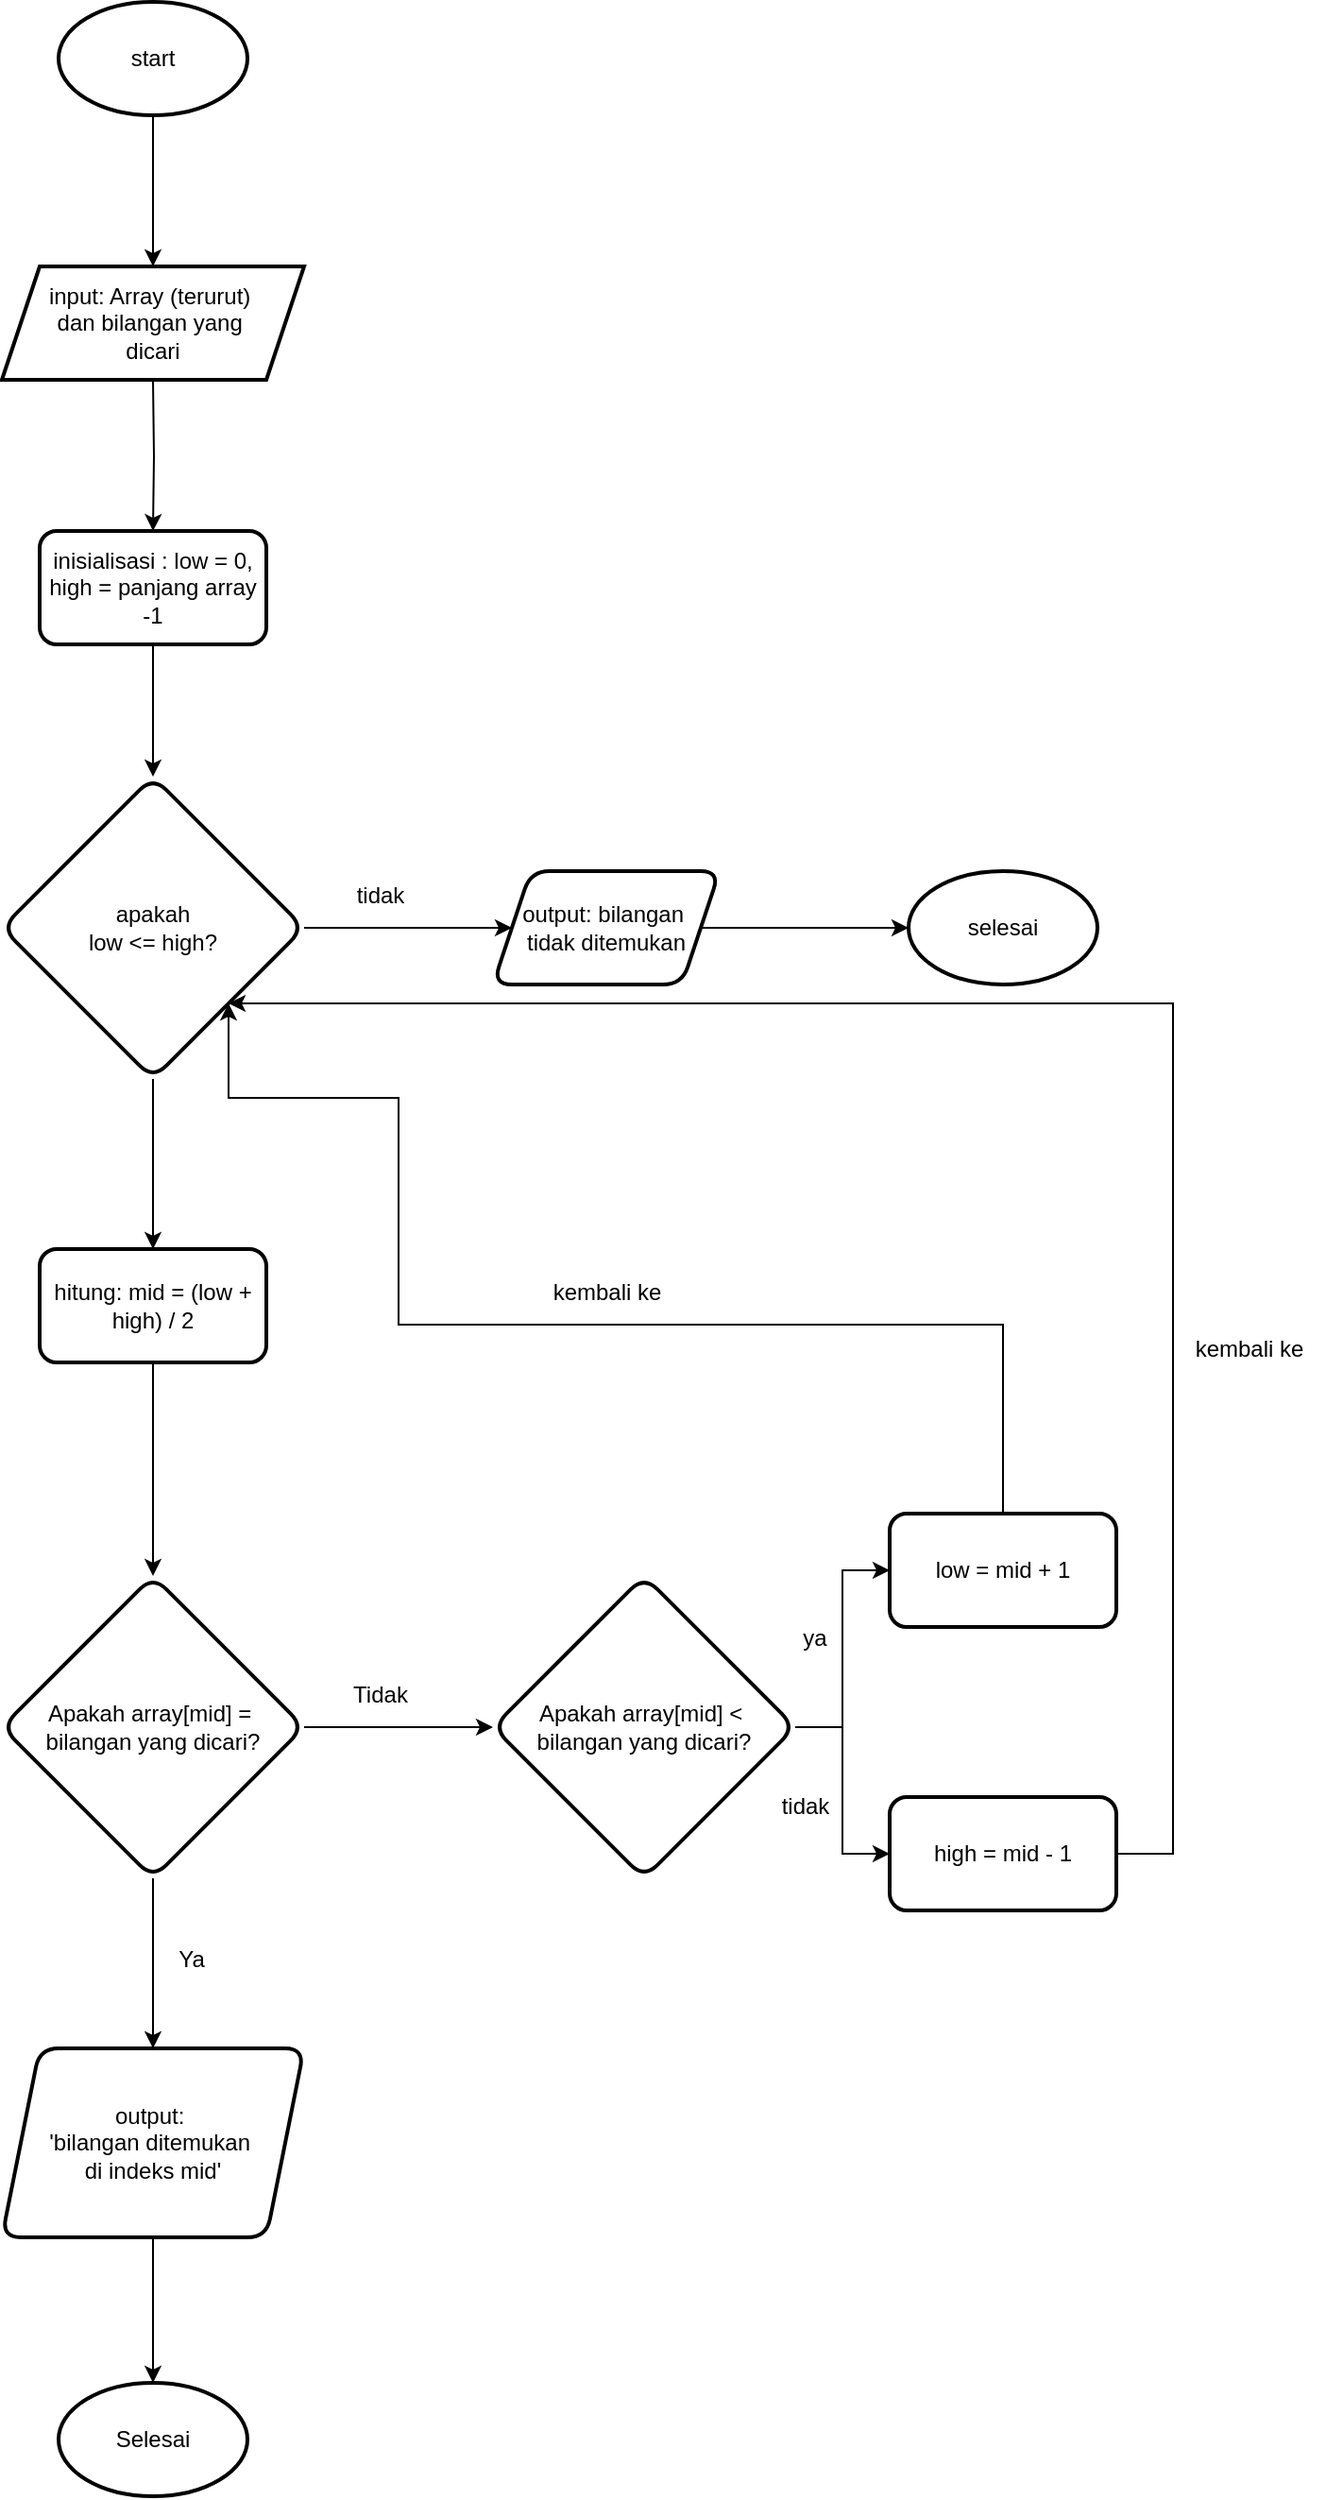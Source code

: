 <mxfile version="26.2.6">
  <diagram id="C5RBs43oDa-KdzZeNtuy" name="Page-1">
    <mxGraphModel dx="1105" dy="3885" grid="1" gridSize="10" guides="1" tooltips="1" connect="1" arrows="1" fold="1" page="1" pageScale="1" pageWidth="2339" pageHeight="3300" math="0" shadow="0">
      <root>
        <mxCell id="WIyWlLk6GJQsqaUBKTNV-0" />
        <mxCell id="WIyWlLk6GJQsqaUBKTNV-1" parent="WIyWlLk6GJQsqaUBKTNV-0" />
        <mxCell id="WIyWlLk6GJQsqaUBKTNV-9" value="Yes" style="edgeStyle=orthogonalEdgeStyle;rounded=0;html=1;jettySize=auto;orthogonalLoop=1;fontSize=11;endArrow=block;endFill=0;endSize=8;strokeWidth=1;shadow=0;labelBackgroundColor=none;" parent="WIyWlLk6GJQsqaUBKTNV-1" target="WIyWlLk6GJQsqaUBKTNV-12" edge="1">
          <mxGeometry y="10" relative="1" as="geometry">
            <mxPoint as="offset" />
            <mxPoint x="270" y="330" as="sourcePoint" />
          </mxGeometry>
        </mxCell>
        <mxCell id="larwHzMwdpHWX-Lj3IqI-29" value="" style="edgeStyle=orthogonalEdgeStyle;rounded=0;orthogonalLoop=1;jettySize=auto;html=1;" edge="1" parent="WIyWlLk6GJQsqaUBKTNV-1" source="larwHzMwdpHWX-Lj3IqI-21" target="larwHzMwdpHWX-Lj3IqI-28">
          <mxGeometry relative="1" as="geometry" />
        </mxCell>
        <mxCell id="larwHzMwdpHWX-Lj3IqI-21" value="start" style="strokeWidth=2;html=1;shape=mxgraph.flowchart.start_1;whiteSpace=wrap;" vertex="1" parent="WIyWlLk6GJQsqaUBKTNV-1">
          <mxGeometry x="140" y="-1820" width="100" height="60" as="geometry" />
        </mxCell>
        <mxCell id="larwHzMwdpHWX-Lj3IqI-25" value="" style="edgeStyle=orthogonalEdgeStyle;rounded=0;orthogonalLoop=1;jettySize=auto;html=1;" edge="1" parent="WIyWlLk6GJQsqaUBKTNV-1" target="larwHzMwdpHWX-Lj3IqI-24">
          <mxGeometry relative="1" as="geometry">
            <mxPoint x="190" y="-1620" as="sourcePoint" />
          </mxGeometry>
        </mxCell>
        <mxCell id="larwHzMwdpHWX-Lj3IqI-27" value="" style="edgeStyle=orthogonalEdgeStyle;rounded=0;orthogonalLoop=1;jettySize=auto;html=1;" edge="1" parent="WIyWlLk6GJQsqaUBKTNV-1" source="larwHzMwdpHWX-Lj3IqI-24" target="larwHzMwdpHWX-Lj3IqI-26">
          <mxGeometry relative="1" as="geometry" />
        </mxCell>
        <mxCell id="larwHzMwdpHWX-Lj3IqI-24" value="inisialisasi : low = 0, high = panjang array -1" style="whiteSpace=wrap;html=1;rounded=1;strokeWidth=2;" vertex="1" parent="WIyWlLk6GJQsqaUBKTNV-1">
          <mxGeometry x="130" y="-1540" width="120" height="60" as="geometry" />
        </mxCell>
        <mxCell id="larwHzMwdpHWX-Lj3IqI-31" value="" style="edgeStyle=orthogonalEdgeStyle;rounded=0;orthogonalLoop=1;jettySize=auto;html=1;" edge="1" parent="WIyWlLk6GJQsqaUBKTNV-1" source="larwHzMwdpHWX-Lj3IqI-26" target="larwHzMwdpHWX-Lj3IqI-30">
          <mxGeometry relative="1" as="geometry" />
        </mxCell>
        <mxCell id="larwHzMwdpHWX-Lj3IqI-54" value="" style="edgeStyle=orthogonalEdgeStyle;rounded=0;orthogonalLoop=1;jettySize=auto;html=1;" edge="1" parent="WIyWlLk6GJQsqaUBKTNV-1" source="larwHzMwdpHWX-Lj3IqI-26" target="larwHzMwdpHWX-Lj3IqI-53">
          <mxGeometry relative="1" as="geometry" />
        </mxCell>
        <mxCell id="larwHzMwdpHWX-Lj3IqI-26" value="apakah&lt;div&gt;low &amp;lt;= high?&lt;/div&gt;" style="rhombus;whiteSpace=wrap;html=1;rounded=1;strokeWidth=2;" vertex="1" parent="WIyWlLk6GJQsqaUBKTNV-1">
          <mxGeometry x="110" y="-1410" width="160" height="160" as="geometry" />
        </mxCell>
        <mxCell id="larwHzMwdpHWX-Lj3IqI-28" value="input: Array (terurut)&amp;nbsp;&lt;div&gt;dan bilangan yang&amp;nbsp;&lt;/div&gt;&lt;div&gt;dicari&lt;/div&gt;" style="shape=parallelogram;perimeter=parallelogramPerimeter;whiteSpace=wrap;html=1;fixedSize=1;strokeWidth=2;" vertex="1" parent="WIyWlLk6GJQsqaUBKTNV-1">
          <mxGeometry x="110" y="-1680" width="160" height="60" as="geometry" />
        </mxCell>
        <mxCell id="larwHzMwdpHWX-Lj3IqI-34" value="" style="edgeStyle=orthogonalEdgeStyle;rounded=0;orthogonalLoop=1;jettySize=auto;html=1;" edge="1" parent="WIyWlLk6GJQsqaUBKTNV-1" source="larwHzMwdpHWX-Lj3IqI-30">
          <mxGeometry relative="1" as="geometry">
            <mxPoint x="590" y="-1330" as="targetPoint" />
          </mxGeometry>
        </mxCell>
        <mxCell id="larwHzMwdpHWX-Lj3IqI-30" value="output: bilangan&amp;nbsp;&lt;div&gt;&lt;span style=&quot;background-color: transparent; color: light-dark(rgb(0, 0, 0), rgb(255, 255, 255));&quot;&gt;t&lt;/span&gt;&lt;span style=&quot;background-color: transparent; color: light-dark(rgb(0, 0, 0), rgb(255, 255, 255));&quot;&gt;idak ditemukan&lt;/span&gt;&lt;/div&gt;" style="shape=parallelogram;perimeter=parallelogramPerimeter;whiteSpace=wrap;html=1;fixedSize=1;rounded=1;strokeWidth=2;" vertex="1" parent="WIyWlLk6GJQsqaUBKTNV-1">
          <mxGeometry x="370" y="-1360" width="120" height="60" as="geometry" />
        </mxCell>
        <mxCell id="larwHzMwdpHWX-Lj3IqI-32" value="tidak" style="text;html=1;align=center;verticalAlign=middle;resizable=0;points=[];autosize=1;strokeColor=none;fillColor=none;" vertex="1" parent="WIyWlLk6GJQsqaUBKTNV-1">
          <mxGeometry x="285" y="-1362" width="50" height="30" as="geometry" />
        </mxCell>
        <mxCell id="larwHzMwdpHWX-Lj3IqI-35" value="selesai" style="strokeWidth=2;html=1;shape=mxgraph.flowchart.start_1;whiteSpace=wrap;" vertex="1" parent="WIyWlLk6GJQsqaUBKTNV-1">
          <mxGeometry x="590" y="-1360" width="100" height="60" as="geometry" />
        </mxCell>
        <mxCell id="larwHzMwdpHWX-Lj3IqI-40" value="" style="edgeStyle=orthogonalEdgeStyle;rounded=0;orthogonalLoop=1;jettySize=auto;html=1;" edge="1" parent="WIyWlLk6GJQsqaUBKTNV-1" source="larwHzMwdpHWX-Lj3IqI-36">
          <mxGeometry relative="1" as="geometry">
            <mxPoint x="370" y="-907" as="targetPoint" />
          </mxGeometry>
        </mxCell>
        <mxCell id="larwHzMwdpHWX-Lj3IqI-47" value="" style="edgeStyle=orthogonalEdgeStyle;rounded=0;orthogonalLoop=1;jettySize=auto;html=1;" edge="1" parent="WIyWlLk6GJQsqaUBKTNV-1" source="larwHzMwdpHWX-Lj3IqI-36" target="larwHzMwdpHWX-Lj3IqI-46">
          <mxGeometry relative="1" as="geometry" />
        </mxCell>
        <mxCell id="larwHzMwdpHWX-Lj3IqI-36" value="Apakah array[mid] =&amp;nbsp;&lt;div&gt;bilangan yang dicari?&lt;/div&gt;" style="rhombus;whiteSpace=wrap;html=1;rounded=1;strokeWidth=2;" vertex="1" parent="WIyWlLk6GJQsqaUBKTNV-1">
          <mxGeometry x="110" y="-987" width="160" height="160" as="geometry" />
        </mxCell>
        <mxCell id="larwHzMwdpHWX-Lj3IqI-41" value="Tidak" style="text;html=1;align=center;verticalAlign=middle;resizable=0;points=[];autosize=1;strokeColor=none;fillColor=none;" vertex="1" parent="WIyWlLk6GJQsqaUBKTNV-1">
          <mxGeometry x="285" y="-939" width="50" height="30" as="geometry" />
        </mxCell>
        <mxCell id="larwHzMwdpHWX-Lj3IqI-58" value="" style="edgeStyle=orthogonalEdgeStyle;rounded=0;orthogonalLoop=1;jettySize=auto;html=1;" edge="1" parent="WIyWlLk6GJQsqaUBKTNV-1" source="larwHzMwdpHWX-Lj3IqI-43" target="larwHzMwdpHWX-Lj3IqI-57">
          <mxGeometry relative="1" as="geometry" />
        </mxCell>
        <mxCell id="larwHzMwdpHWX-Lj3IqI-64" value="" style="edgeStyle=orthogonalEdgeStyle;rounded=0;orthogonalLoop=1;jettySize=auto;html=1;" edge="1" parent="WIyWlLk6GJQsqaUBKTNV-1" source="larwHzMwdpHWX-Lj3IqI-43" target="larwHzMwdpHWX-Lj3IqI-63">
          <mxGeometry relative="1" as="geometry" />
        </mxCell>
        <mxCell id="larwHzMwdpHWX-Lj3IqI-43" value="Apakah array[mid] &amp;lt;&amp;nbsp;&lt;div&gt;bilangan yang dicari?&lt;/div&gt;" style="rhombus;whiteSpace=wrap;html=1;rounded=1;strokeWidth=2;" vertex="1" parent="WIyWlLk6GJQsqaUBKTNV-1">
          <mxGeometry x="370" y="-987" width="160" height="160" as="geometry" />
        </mxCell>
        <mxCell id="larwHzMwdpHWX-Lj3IqI-56" value="" style="edgeStyle=orthogonalEdgeStyle;rounded=0;orthogonalLoop=1;jettySize=auto;html=1;" edge="1" parent="WIyWlLk6GJQsqaUBKTNV-1" source="larwHzMwdpHWX-Lj3IqI-46" target="larwHzMwdpHWX-Lj3IqI-51">
          <mxGeometry relative="1" as="geometry" />
        </mxCell>
        <mxCell id="larwHzMwdpHWX-Lj3IqI-46" value="output:&amp;nbsp;&lt;div&gt;&#39;bilangan ditemukan&amp;nbsp;&lt;/div&gt;&lt;div&gt;di indeks mid&#39;&lt;/div&gt;" style="shape=parallelogram;perimeter=parallelogramPerimeter;whiteSpace=wrap;html=1;fixedSize=1;rounded=1;strokeWidth=2;" vertex="1" parent="WIyWlLk6GJQsqaUBKTNV-1">
          <mxGeometry x="110" y="-737" width="160" height="100" as="geometry" />
        </mxCell>
        <mxCell id="larwHzMwdpHWX-Lj3IqI-48" value="Ya" style="text;html=1;align=center;verticalAlign=middle;resizable=0;points=[];autosize=1;strokeColor=none;fillColor=none;" vertex="1" parent="WIyWlLk6GJQsqaUBKTNV-1">
          <mxGeometry x="190" y="-799" width="40" height="30" as="geometry" />
        </mxCell>
        <mxCell id="larwHzMwdpHWX-Lj3IqI-51" value="Selesai" style="strokeWidth=2;html=1;shape=mxgraph.flowchart.start_1;whiteSpace=wrap;" vertex="1" parent="WIyWlLk6GJQsqaUBKTNV-1">
          <mxGeometry x="140" y="-560" width="100" height="60" as="geometry" />
        </mxCell>
        <mxCell id="larwHzMwdpHWX-Lj3IqI-55" value="" style="edgeStyle=orthogonalEdgeStyle;rounded=0;orthogonalLoop=1;jettySize=auto;html=1;" edge="1" parent="WIyWlLk6GJQsqaUBKTNV-1" source="larwHzMwdpHWX-Lj3IqI-53" target="larwHzMwdpHWX-Lj3IqI-36">
          <mxGeometry relative="1" as="geometry" />
        </mxCell>
        <mxCell id="larwHzMwdpHWX-Lj3IqI-53" value="hitung: mid = (low + high) / 2" style="whiteSpace=wrap;html=1;rounded=1;strokeWidth=2;" vertex="1" parent="WIyWlLk6GJQsqaUBKTNV-1">
          <mxGeometry x="130" y="-1160" width="120" height="60" as="geometry" />
        </mxCell>
        <mxCell id="larwHzMwdpHWX-Lj3IqI-57" value="low = mid + 1" style="rounded=1;whiteSpace=wrap;html=1;strokeWidth=2;" vertex="1" parent="WIyWlLk6GJQsqaUBKTNV-1">
          <mxGeometry x="580" y="-1020" width="120" height="60" as="geometry" />
        </mxCell>
        <mxCell id="larwHzMwdpHWX-Lj3IqI-59" value="" style="endArrow=classic;html=1;rounded=0;exitX=0.5;exitY=0;exitDx=0;exitDy=0;entryX=1;entryY=1;entryDx=0;entryDy=0;" edge="1" parent="WIyWlLk6GJQsqaUBKTNV-1" source="larwHzMwdpHWX-Lj3IqI-57" target="larwHzMwdpHWX-Lj3IqI-26">
          <mxGeometry width="50" height="50" relative="1" as="geometry">
            <mxPoint x="340" y="-1120" as="sourcePoint" />
            <mxPoint x="390" y="-1170" as="targetPoint" />
            <Array as="points">
              <mxPoint x="640" y="-1120" />
              <mxPoint x="320" y="-1120" />
              <mxPoint x="320" y="-1240" />
              <mxPoint x="230" y="-1240" />
            </Array>
          </mxGeometry>
        </mxCell>
        <mxCell id="larwHzMwdpHWX-Lj3IqI-60" value="ya" style="text;html=1;align=center;verticalAlign=middle;resizable=0;points=[];autosize=1;strokeColor=none;fillColor=none;" vertex="1" parent="WIyWlLk6GJQsqaUBKTNV-1">
          <mxGeometry x="520" y="-969" width="40" height="30" as="geometry" />
        </mxCell>
        <mxCell id="larwHzMwdpHWX-Lj3IqI-63" value="high = mid - 1" style="whiteSpace=wrap;html=1;rounded=1;strokeWidth=2;" vertex="1" parent="WIyWlLk6GJQsqaUBKTNV-1">
          <mxGeometry x="580" y="-870" width="120" height="60" as="geometry" />
        </mxCell>
        <mxCell id="larwHzMwdpHWX-Lj3IqI-65" value="tidak" style="text;html=1;align=center;verticalAlign=middle;resizable=0;points=[];autosize=1;strokeColor=none;fillColor=none;" vertex="1" parent="WIyWlLk6GJQsqaUBKTNV-1">
          <mxGeometry x="510" y="-880" width="50" height="30" as="geometry" />
        </mxCell>
        <mxCell id="larwHzMwdpHWX-Lj3IqI-66" value="" style="endArrow=classic;html=1;rounded=0;exitX=1;exitY=0.5;exitDx=0;exitDy=0;entryX=1;entryY=1;entryDx=0;entryDy=0;" edge="1" parent="WIyWlLk6GJQsqaUBKTNV-1" source="larwHzMwdpHWX-Lj3IqI-63" target="larwHzMwdpHWX-Lj3IqI-26">
          <mxGeometry width="50" height="50" relative="1" as="geometry">
            <mxPoint x="340" y="-930" as="sourcePoint" />
            <mxPoint x="390" y="-980" as="targetPoint" />
            <Array as="points">
              <mxPoint x="730" y="-840" />
              <mxPoint x="730" y="-1290" />
            </Array>
          </mxGeometry>
        </mxCell>
        <mxCell id="larwHzMwdpHWX-Lj3IqI-67" value="kembali ke" style="text;html=1;align=center;verticalAlign=middle;resizable=0;points=[];autosize=1;strokeColor=none;fillColor=none;" vertex="1" parent="WIyWlLk6GJQsqaUBKTNV-1">
          <mxGeometry x="390" y="-1152" width="80" height="30" as="geometry" />
        </mxCell>
        <mxCell id="larwHzMwdpHWX-Lj3IqI-68" value="kembali ke" style="text;html=1;align=center;verticalAlign=middle;resizable=0;points=[];autosize=1;strokeColor=none;fillColor=none;" vertex="1" parent="WIyWlLk6GJQsqaUBKTNV-1">
          <mxGeometry x="730" y="-1122" width="80" height="30" as="geometry" />
        </mxCell>
      </root>
    </mxGraphModel>
  </diagram>
</mxfile>
